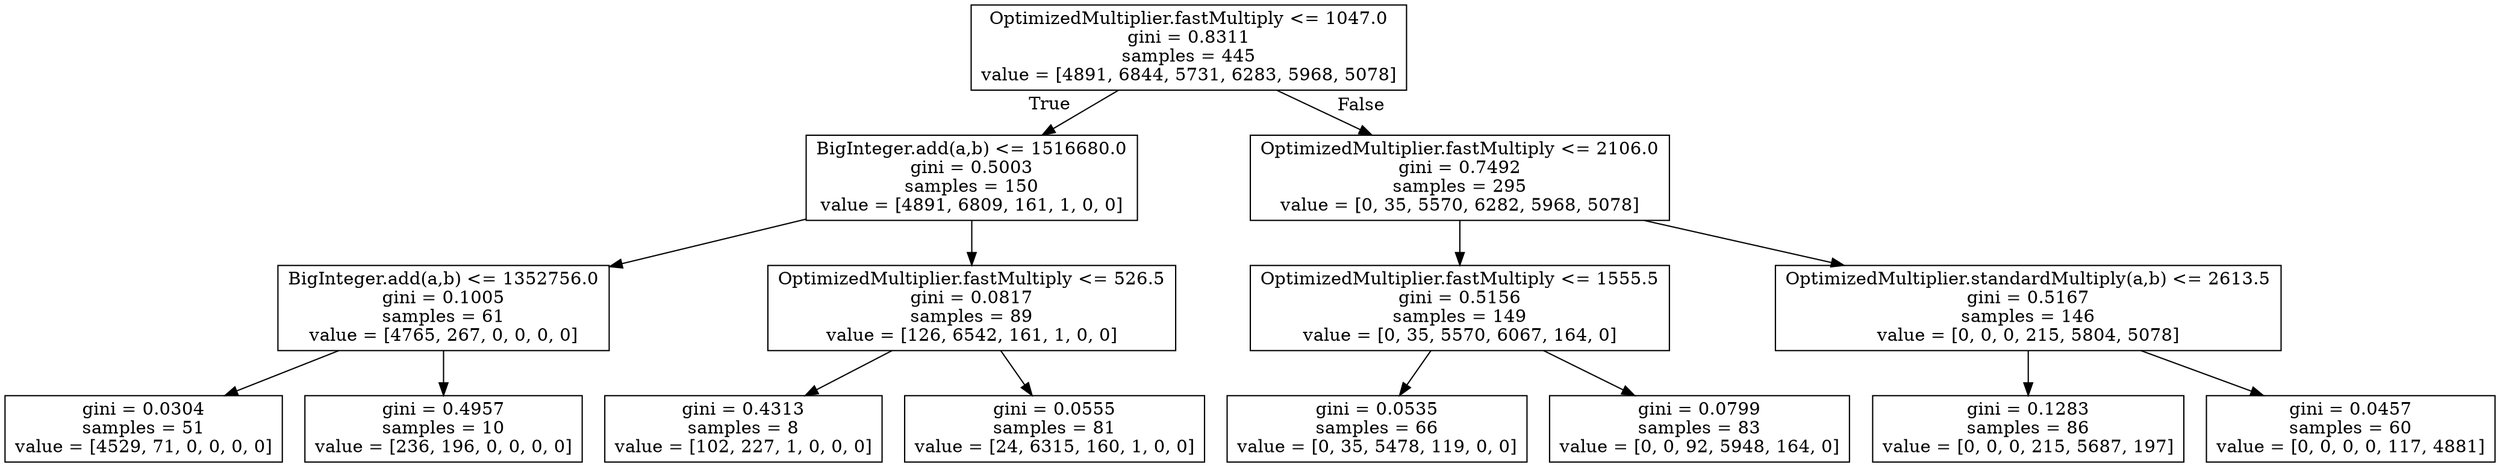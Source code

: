 digraph Tree {
node [shape=box] ;
0 [label="OptimizedMultiplier.fastMultiply <= 1047.0\ngini = 0.8311\nsamples = 445\nvalue = [4891, 6844, 5731, 6283, 5968, 5078]"] ;
1 [label="BigInteger.add(a,b) <= 1516680.0\ngini = 0.5003\nsamples = 150\nvalue = [4891, 6809, 161, 1, 0, 0]"] ;
0 -> 1 [labeldistance=2.5, labelangle=45, headlabel="True"] ;
2 [label="BigInteger.add(a,b) <= 1352756.0\ngini = 0.1005\nsamples = 61\nvalue = [4765, 267, 0, 0, 0, 0]"] ;
1 -> 2 ;
3 [label="gini = 0.0304\nsamples = 51\nvalue = [4529, 71, 0, 0, 0, 0]"] ;
2 -> 3 ;
4 [label="gini = 0.4957\nsamples = 10\nvalue = [236, 196, 0, 0, 0, 0]"] ;
2 -> 4 ;
5 [label="OptimizedMultiplier.fastMultiply <= 526.5\ngini = 0.0817\nsamples = 89\nvalue = [126, 6542, 161, 1, 0, 0]"] ;
1 -> 5 ;
6 [label="gini = 0.4313\nsamples = 8\nvalue = [102, 227, 1, 0, 0, 0]"] ;
5 -> 6 ;
7 [label="gini = 0.0555\nsamples = 81\nvalue = [24, 6315, 160, 1, 0, 0]"] ;
5 -> 7 ;
8 [label="OptimizedMultiplier.fastMultiply <= 2106.0\ngini = 0.7492\nsamples = 295\nvalue = [0, 35, 5570, 6282, 5968, 5078]"] ;
0 -> 8 [labeldistance=2.5, labelangle=-45, headlabel="False"] ;
9 [label="OptimizedMultiplier.fastMultiply <= 1555.5\ngini = 0.5156\nsamples = 149\nvalue = [0, 35, 5570, 6067, 164, 0]"] ;
8 -> 9 ;
10 [label="gini = 0.0535\nsamples = 66\nvalue = [0, 35, 5478, 119, 0, 0]"] ;
9 -> 10 ;
11 [label="gini = 0.0799\nsamples = 83\nvalue = [0, 0, 92, 5948, 164, 0]"] ;
9 -> 11 ;
12 [label="OptimizedMultiplier.standardMultiply(a,b) <= 2613.5\ngini = 0.5167\nsamples = 146\nvalue = [0, 0, 0, 215, 5804, 5078]"] ;
8 -> 12 ;
13 [label="gini = 0.1283\nsamples = 86\nvalue = [0, 0, 0, 215, 5687, 197]"] ;
12 -> 13 ;
14 [label="gini = 0.0457\nsamples = 60\nvalue = [0, 0, 0, 0, 117, 4881]"] ;
12 -> 14 ;
}